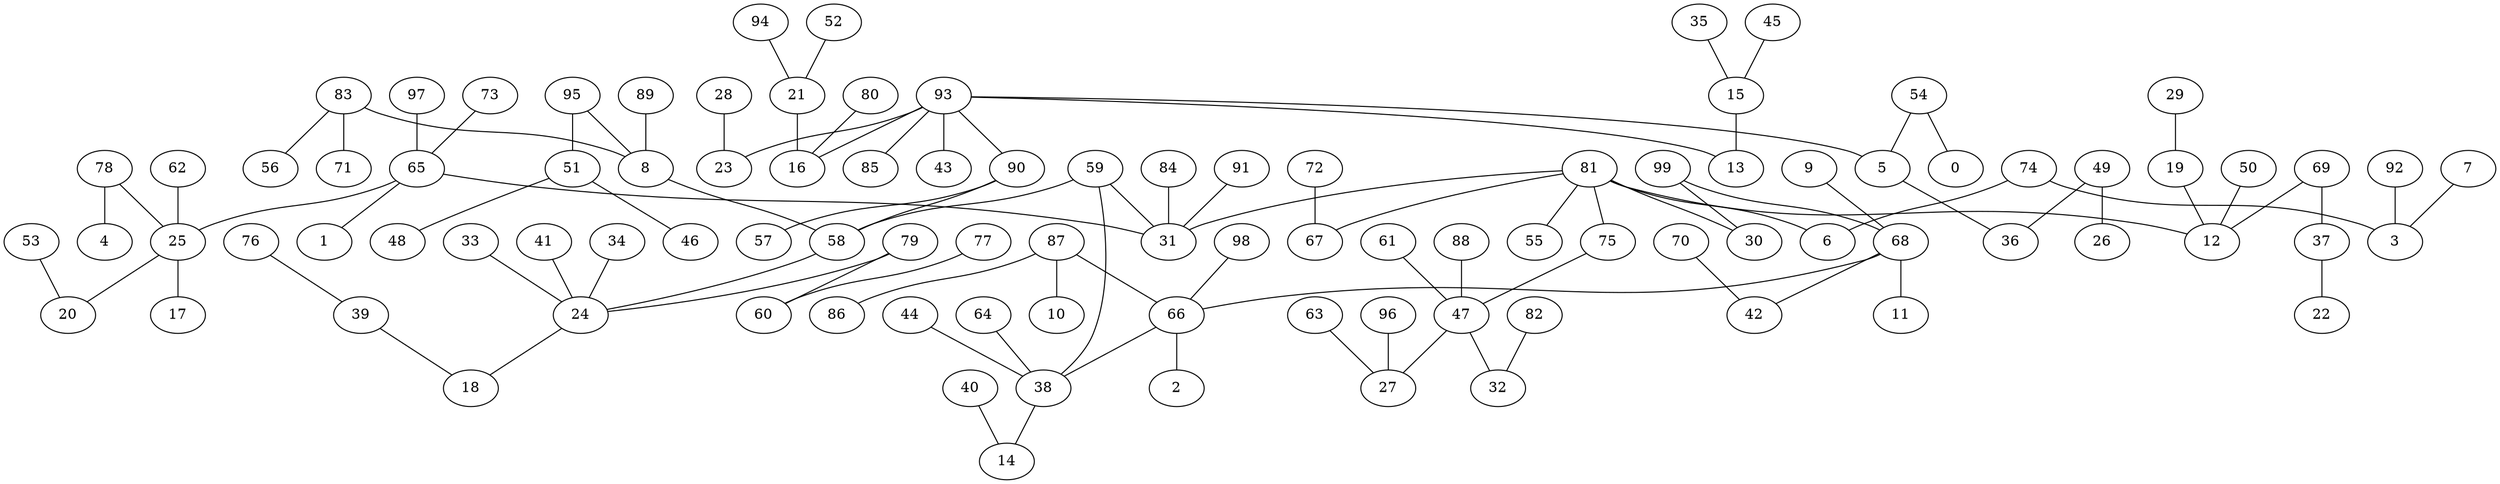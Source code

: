 digraph GG_graph {

subgraph G_graph {
edge [color = black]
"53" -> "20" [dir = none]
"97" -> "65" [dir = none]
"41" -> "24" [dir = none]
"63" -> "27" [dir = none]
"72" -> "67" [dir = none]
"98" -> "66" [dir = none]
"28" -> "23" [dir = none]
"94" -> "21" [dir = none]
"80" -> "16" [dir = none]
"39" -> "18" [dir = none]
"54" -> "0" [dir = none]
"54" -> "5" [dir = none]
"92" -> "3" [dir = none]
"29" -> "19" [dir = none]
"99" -> "68" [dir = none]
"78" -> "4" [dir = none]
"78" -> "25" [dir = none]
"62" -> "25" [dir = none]
"77" -> "60" [dir = none]
"88" -> "47" [dir = none]
"89" -> "8" [dir = none]
"37" -> "22" [dir = none]
"34" -> "24" [dir = none]
"40" -> "14" [dir = none]
"82" -> "32" [dir = none]
"21" -> "16" [dir = none]
"76" -> "39" [dir = none]
"5" -> "36" [dir = none]
"68" -> "11" [dir = none]
"68" -> "42" [dir = none]
"68" -> "66" [dir = none]
"24" -> "18" [dir = none]
"83" -> "71" [dir = none]
"83" -> "56" [dir = none]
"83" -> "8" [dir = none]
"35" -> "15" [dir = none]
"8" -> "58" [dir = none]
"93" -> "43" [dir = none]
"93" -> "23" [dir = none]
"93" -> "13" [dir = none]
"93" -> "85" [dir = none]
"93" -> "5" [dir = none]
"93" -> "16" [dir = none]
"93" -> "90" [dir = none]
"9" -> "68" [dir = none]
"61" -> "47" [dir = none]
"38" -> "14" [dir = none]
"75" -> "47" [dir = none]
"44" -> "38" [dir = none]
"91" -> "31" [dir = none]
"90" -> "57" [dir = none]
"90" -> "58" [dir = none]
"87" -> "86" [dir = none]
"87" -> "10" [dir = none]
"87" -> "66" [dir = none]
"73" -> "65" [dir = none]
"33" -> "24" [dir = none]
"84" -> "31" [dir = none]
"58" -> "24" [dir = none]
"51" -> "48" [dir = none]
"51" -> "46" [dir = none]
"49" -> "26" [dir = none]
"49" -> "36" [dir = none]
"59" -> "58" [dir = none]
"59" -> "38" [dir = none]
"59" -> "31" [dir = none]
"50" -> "12" [dir = none]
"52" -> "21" [dir = none]
"19" -> "12" [dir = none]
"95" -> "51" [dir = none]
"95" -> "8" [dir = none]
"81" -> "67" [dir = none]
"81" -> "30" [dir = none]
"81" -> "55" [dir = none]
"81" -> "6" [dir = none]
"81" -> "12" [dir = none]
"81" -> "75" [dir = none]
"81" -> "31" [dir = none]
"69" -> "37" [dir = none]
"69" -> "12" [dir = none]
"45" -> "15" [dir = none]
"7" -> "3" [dir = none]
"65" -> "1" [dir = none]
"65" -> "25" [dir = none]
"65" -> "31" [dir = none]
"66" -> "2" [dir = none]
"66" -> "38" [dir = none]
"70" -> "42" [dir = none]
"74" -> "3" [dir = none]
"74" -> "6" [dir = none]
"47" -> "32" [dir = none]
"47" -> "27" [dir = none]
"96" -> "27" [dir = none]
"15" -> "13" [dir = none]
"64" -> "38" [dir = none]
"79" -> "60" [dir = none]
"79" -> "24" [dir = none]
"25" -> "20" [dir = none]
"25" -> "17" [dir = none]
"99" -> "30" [dir = none]
}

}
